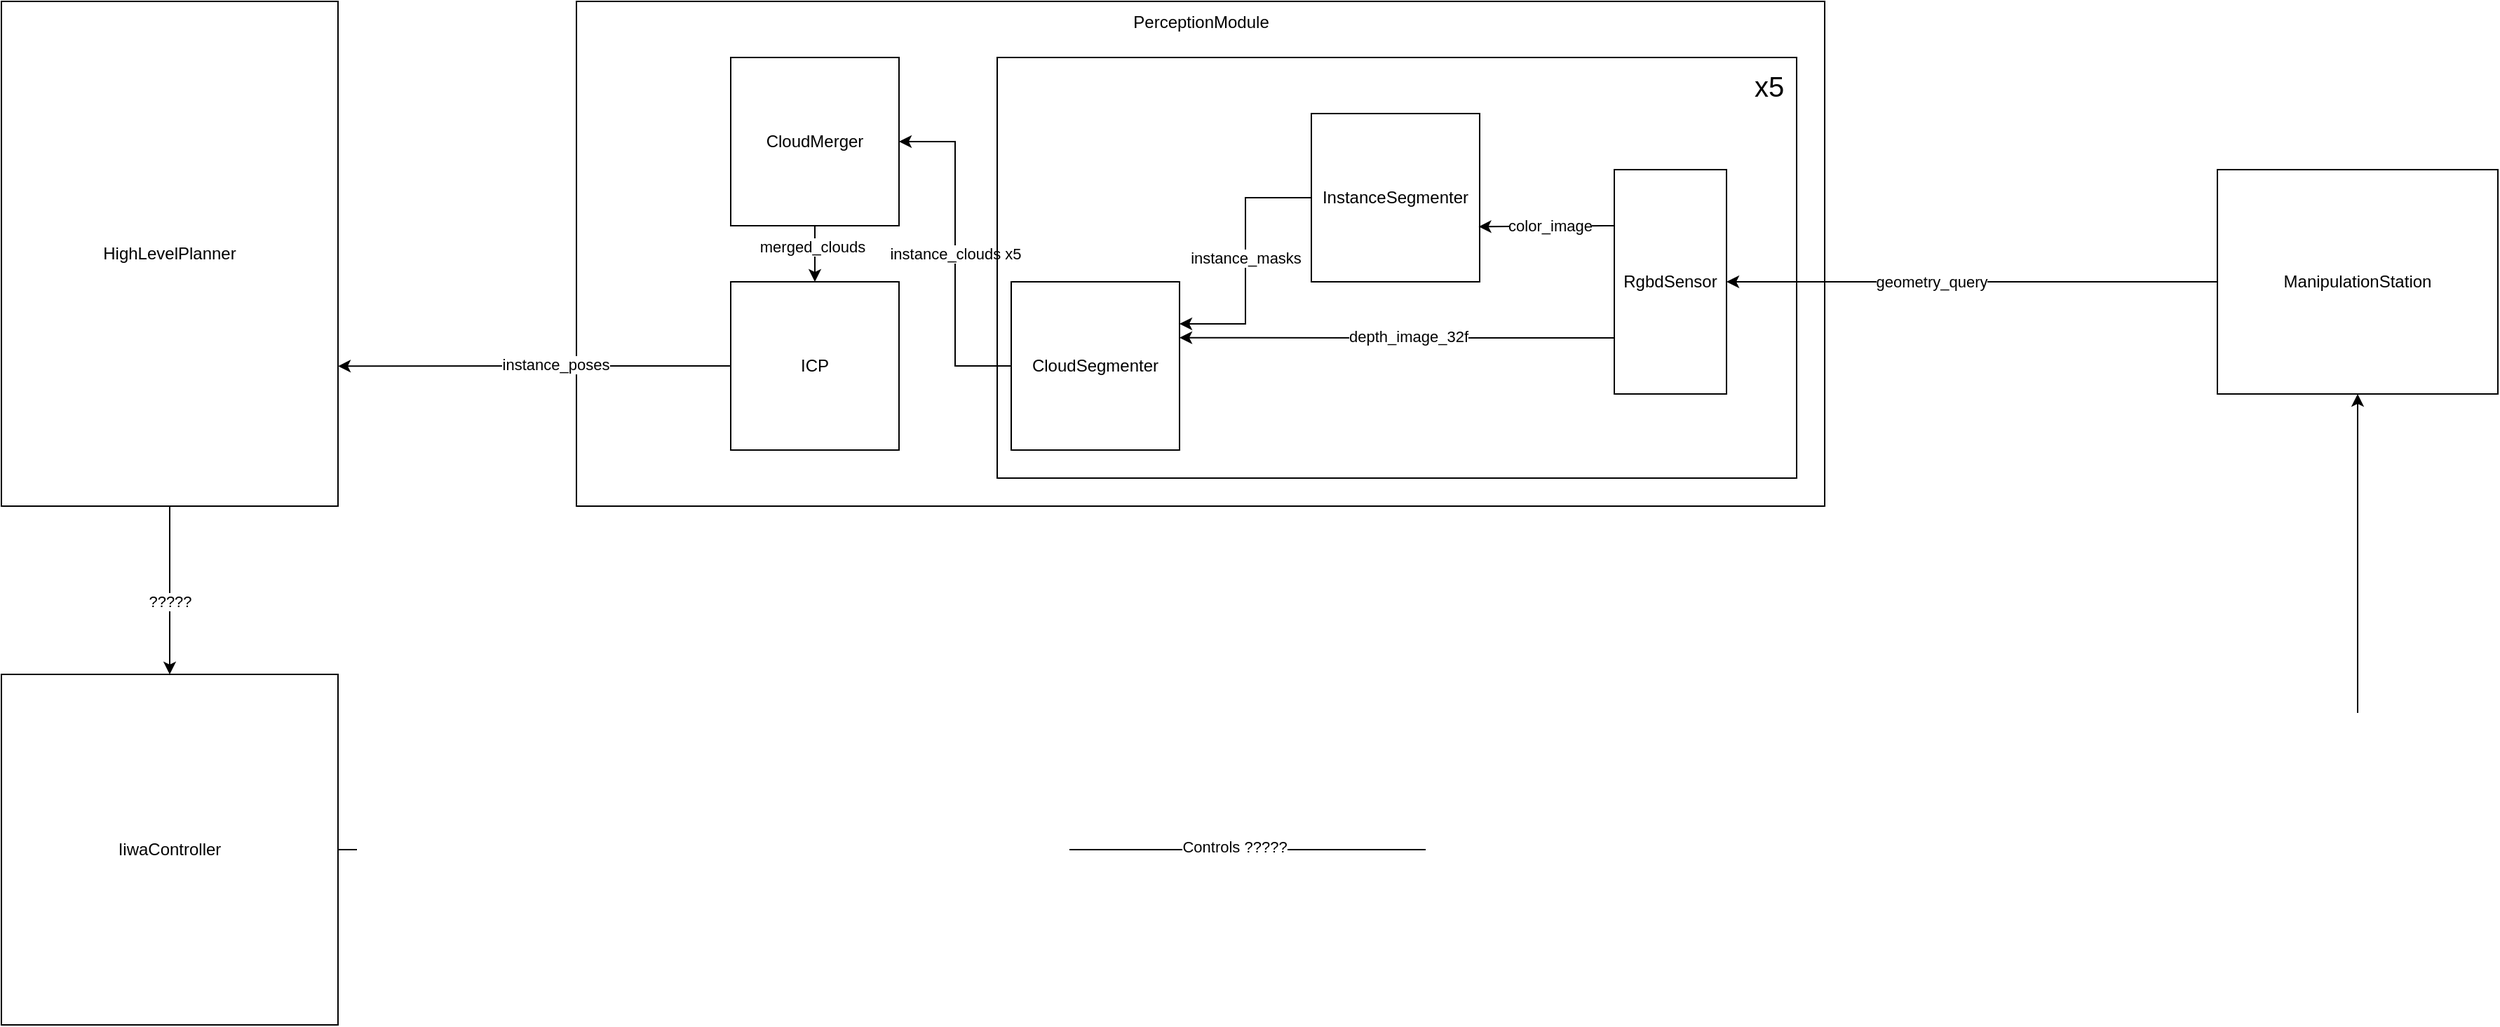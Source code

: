 <mxfile version="21.0.2" type="github">
  <diagram name="Sayfa -1" id="WJEy929Vqr7CCAXMALEf">
    <mxGraphModel dx="2261" dy="764" grid="1" gridSize="10" guides="1" tooltips="1" connect="1" arrows="1" fold="1" page="1" pageScale="1" pageWidth="827" pageHeight="1169" math="0" shadow="0">
      <root>
        <mxCell id="0" />
        <mxCell id="1" parent="0" />
        <mxCell id="O2Y9uoJnkg4-4UFeQE4T-13" value="" style="rounded=0;whiteSpace=wrap;html=1;fillColor=none;" vertex="1" parent="1">
          <mxGeometry x="-230" width="890" height="360" as="geometry" />
        </mxCell>
        <mxCell id="6q1SLPd2zr53pur7Lyud-6" style="edgeStyle=orthogonalEdgeStyle;rounded=0;orthogonalLoop=1;jettySize=auto;html=1;exitX=0;exitY=0.5;exitDx=0;exitDy=0;entryX=1;entryY=0.5;entryDx=0;entryDy=0;" parent="1" source="6q1SLPd2zr53pur7Lyud-1" target="6q1SLPd2zr53pur7Lyud-2" edge="1">
          <mxGeometry relative="1" as="geometry" />
        </mxCell>
        <mxCell id="6q1SLPd2zr53pur7Lyud-7" value="geometry_query" style="edgeLabel;html=1;align=center;verticalAlign=middle;resizable=0;points=[];" parent="6q1SLPd2zr53pur7Lyud-6" vertex="1" connectable="0">
          <mxGeometry x="0.25" relative="1" as="geometry">
            <mxPoint x="15" as="offset" />
          </mxGeometry>
        </mxCell>
        <mxCell id="6q1SLPd2zr53pur7Lyud-1" value="ManipulationStation" style="rounded=0;whiteSpace=wrap;html=1;" parent="1" vertex="1">
          <mxGeometry x="940" y="120" width="200" height="160" as="geometry" />
        </mxCell>
        <mxCell id="O2Y9uoJnkg4-4UFeQE4T-6" style="edgeStyle=orthogonalEdgeStyle;rounded=0;orthogonalLoop=1;jettySize=auto;html=1;exitX=0;exitY=0.75;exitDx=0;exitDy=0;entryX=1;entryY=0.332;entryDx=0;entryDy=0;entryPerimeter=0;" edge="1" parent="1" source="6q1SLPd2zr53pur7Lyud-2" target="O2Y9uoJnkg4-4UFeQE4T-3">
          <mxGeometry relative="1" as="geometry" />
        </mxCell>
        <mxCell id="O2Y9uoJnkg4-4UFeQE4T-7" value="depth_image_32f" style="edgeLabel;html=1;align=center;verticalAlign=middle;resizable=0;points=[];" vertex="1" connectable="0" parent="O2Y9uoJnkg4-4UFeQE4T-6">
          <mxGeometry x="-0.053" y="-1" relative="1" as="geometry">
            <mxPoint as="offset" />
          </mxGeometry>
        </mxCell>
        <mxCell id="6q1SLPd2zr53pur7Lyud-2" value="RgbdSensor" style="whiteSpace=wrap;html=1;" parent="1" vertex="1">
          <mxGeometry x="510" y="120" width="80" height="160" as="geometry" />
        </mxCell>
        <mxCell id="O2Y9uoJnkg4-4UFeQE4T-4" style="edgeStyle=orthogonalEdgeStyle;rounded=0;orthogonalLoop=1;jettySize=auto;html=1;exitX=0;exitY=0.5;exitDx=0;exitDy=0;entryX=1;entryY=0.25;entryDx=0;entryDy=0;" edge="1" parent="1" source="6q1SLPd2zr53pur7Lyud-8" target="O2Y9uoJnkg4-4UFeQE4T-3">
          <mxGeometry relative="1" as="geometry" />
        </mxCell>
        <mxCell id="O2Y9uoJnkg4-4UFeQE4T-5" value="instance_masks" style="edgeLabel;html=1;align=center;verticalAlign=middle;resizable=0;points=[];" vertex="1" connectable="0" parent="O2Y9uoJnkg4-4UFeQE4T-4">
          <mxGeometry x="-0.19" relative="1" as="geometry">
            <mxPoint y="15" as="offset" />
          </mxGeometry>
        </mxCell>
        <mxCell id="6q1SLPd2zr53pur7Lyud-8" value="InstanceSegmenter" style="rounded=0;whiteSpace=wrap;html=1;" parent="1" vertex="1">
          <mxGeometry x="294" y="80" width="120" height="120" as="geometry" />
        </mxCell>
        <mxCell id="O2Y9uoJnkg4-4UFeQE4T-1" value="" style="endArrow=classic;html=1;rounded=0;entryX=0.994;entryY=0.672;entryDx=0;entryDy=0;entryPerimeter=0;exitX=0;exitY=0.25;exitDx=0;exitDy=0;" edge="1" parent="1" source="6q1SLPd2zr53pur7Lyud-2" target="6q1SLPd2zr53pur7Lyud-8">
          <mxGeometry width="50" height="50" relative="1" as="geometry">
            <mxPoint x="390" y="220" as="sourcePoint" />
            <mxPoint x="440" y="170" as="targetPoint" />
          </mxGeometry>
        </mxCell>
        <mxCell id="O2Y9uoJnkg4-4UFeQE4T-2" value="color_image" style="edgeLabel;html=1;align=center;verticalAlign=middle;resizable=0;points=[];" vertex="1" connectable="0" parent="O2Y9uoJnkg4-4UFeQE4T-1">
          <mxGeometry x="-0.171" y="-1" relative="1" as="geometry">
            <mxPoint x="-6" as="offset" />
          </mxGeometry>
        </mxCell>
        <mxCell id="O2Y9uoJnkg4-4UFeQE4T-15" style="edgeStyle=orthogonalEdgeStyle;rounded=0;orthogonalLoop=1;jettySize=auto;html=1;exitX=0;exitY=0.5;exitDx=0;exitDy=0;entryX=1;entryY=0.5;entryDx=0;entryDy=0;" edge="1" parent="1" source="O2Y9uoJnkg4-4UFeQE4T-3" target="O2Y9uoJnkg4-4UFeQE4T-10">
          <mxGeometry relative="1" as="geometry" />
        </mxCell>
        <mxCell id="O2Y9uoJnkg4-4UFeQE4T-16" value="instance_clouds x5" style="edgeLabel;html=1;align=center;verticalAlign=middle;resizable=0;points=[];" vertex="1" connectable="0" parent="O2Y9uoJnkg4-4UFeQE4T-15">
          <mxGeometry x="0.183" y="-1" relative="1" as="geometry">
            <mxPoint x="-1" y="22" as="offset" />
          </mxGeometry>
        </mxCell>
        <mxCell id="O2Y9uoJnkg4-4UFeQE4T-3" value="CloudSegmenter" style="rounded=0;whiteSpace=wrap;html=1;" vertex="1" parent="1">
          <mxGeometry x="80" y="200" width="120" height="120" as="geometry" />
        </mxCell>
        <mxCell id="O2Y9uoJnkg4-4UFeQE4T-21" style="edgeStyle=orthogonalEdgeStyle;rounded=0;orthogonalLoop=1;jettySize=auto;html=1;exitX=0.5;exitY=1;exitDx=0;exitDy=0;entryX=0.5;entryY=0;entryDx=0;entryDy=0;" edge="1" parent="1" source="O2Y9uoJnkg4-4UFeQE4T-10" target="O2Y9uoJnkg4-4UFeQE4T-20">
          <mxGeometry relative="1" as="geometry" />
        </mxCell>
        <mxCell id="O2Y9uoJnkg4-4UFeQE4T-22" value="merged_clouds" style="edgeLabel;html=1;align=center;verticalAlign=middle;resizable=0;points=[];" vertex="1" connectable="0" parent="O2Y9uoJnkg4-4UFeQE4T-21">
          <mxGeometry x="-0.271" y="-2" relative="1" as="geometry">
            <mxPoint as="offset" />
          </mxGeometry>
        </mxCell>
        <mxCell id="O2Y9uoJnkg4-4UFeQE4T-10" value="CloudMerger" style="whiteSpace=wrap;html=1;" vertex="1" parent="1">
          <mxGeometry x="-120" y="40" width="120" height="120" as="geometry" />
        </mxCell>
        <mxCell id="O2Y9uoJnkg4-4UFeQE4T-14" value="PerceptionModule" style="text;html=1;align=center;verticalAlign=middle;resizable=0;points=[];autosize=1;strokeColor=none;fillColor=none;" vertex="1" parent="1">
          <mxGeometry x="155" width="120" height="30" as="geometry" />
        </mxCell>
        <mxCell id="O2Y9uoJnkg4-4UFeQE4T-18" value="" style="whiteSpace=wrap;html=1;fillColor=none;" vertex="1" parent="1">
          <mxGeometry x="70" y="40" width="570" height="300" as="geometry" />
        </mxCell>
        <mxCell id="O2Y9uoJnkg4-4UFeQE4T-19" value="&lt;font style=&quot;font-size: 20px;&quot;&gt;x5&lt;/font&gt;" style="text;html=1;align=center;verticalAlign=middle;resizable=0;points=[];autosize=1;strokeColor=none;fillColor=none;" vertex="1" parent="1">
          <mxGeometry x="600" y="40" width="40" height="40" as="geometry" />
        </mxCell>
        <mxCell id="O2Y9uoJnkg4-4UFeQE4T-23" style="edgeStyle=orthogonalEdgeStyle;rounded=0;orthogonalLoop=1;jettySize=auto;html=1;exitX=0;exitY=0.5;exitDx=0;exitDy=0;" edge="1" parent="1" source="O2Y9uoJnkg4-4UFeQE4T-20">
          <mxGeometry relative="1" as="geometry">
            <mxPoint x="-400" y="260.143" as="targetPoint" />
          </mxGeometry>
        </mxCell>
        <mxCell id="O2Y9uoJnkg4-4UFeQE4T-24" value="instance_poses" style="edgeLabel;html=1;align=center;verticalAlign=middle;resizable=0;points=[];" vertex="1" connectable="0" parent="O2Y9uoJnkg4-4UFeQE4T-23">
          <mxGeometry x="-0.108" y="-1" relative="1" as="geometry">
            <mxPoint as="offset" />
          </mxGeometry>
        </mxCell>
        <mxCell id="O2Y9uoJnkg4-4UFeQE4T-20" value="ICP" style="whiteSpace=wrap;html=1;" vertex="1" parent="1">
          <mxGeometry x="-120" y="200" width="120" height="120" as="geometry" />
        </mxCell>
        <mxCell id="O2Y9uoJnkg4-4UFeQE4T-28" style="edgeStyle=orthogonalEdgeStyle;rounded=0;orthogonalLoop=1;jettySize=auto;html=1;exitX=0.5;exitY=1;exitDx=0;exitDy=0;entryX=0.5;entryY=0;entryDx=0;entryDy=0;" edge="1" parent="1" source="O2Y9uoJnkg4-4UFeQE4T-26" target="O2Y9uoJnkg4-4UFeQE4T-27">
          <mxGeometry relative="1" as="geometry" />
        </mxCell>
        <mxCell id="O2Y9uoJnkg4-4UFeQE4T-29" value="?????" style="edgeLabel;html=1;align=center;verticalAlign=middle;resizable=0;points=[];" vertex="1" connectable="0" parent="O2Y9uoJnkg4-4UFeQE4T-28">
          <mxGeometry x="0.133" relative="1" as="geometry">
            <mxPoint as="offset" />
          </mxGeometry>
        </mxCell>
        <mxCell id="O2Y9uoJnkg4-4UFeQE4T-26" value="HighLevelPlanner" style="rounded=0;whiteSpace=wrap;html=1;" vertex="1" parent="1">
          <mxGeometry x="-640" width="240" height="360" as="geometry" />
        </mxCell>
        <mxCell id="O2Y9uoJnkg4-4UFeQE4T-30" style="edgeStyle=orthogonalEdgeStyle;rounded=0;orthogonalLoop=1;jettySize=auto;html=1;exitX=1;exitY=0.5;exitDx=0;exitDy=0;entryX=0.5;entryY=1;entryDx=0;entryDy=0;" edge="1" parent="1" source="O2Y9uoJnkg4-4UFeQE4T-27" target="6q1SLPd2zr53pur7Lyud-1">
          <mxGeometry relative="1" as="geometry" />
        </mxCell>
        <mxCell id="O2Y9uoJnkg4-4UFeQE4T-31" value="Controls ?????" style="edgeLabel;html=1;align=center;verticalAlign=middle;resizable=0;points=[];" vertex="1" connectable="0" parent="O2Y9uoJnkg4-4UFeQE4T-30">
          <mxGeometry x="-0.276" y="2" relative="1" as="geometry">
            <mxPoint as="offset" />
          </mxGeometry>
        </mxCell>
        <mxCell id="O2Y9uoJnkg4-4UFeQE4T-27" value="IiwaController" style="rounded=0;whiteSpace=wrap;html=1;" vertex="1" parent="1">
          <mxGeometry x="-640" y="480" width="240" height="250" as="geometry" />
        </mxCell>
      </root>
    </mxGraphModel>
  </diagram>
</mxfile>
